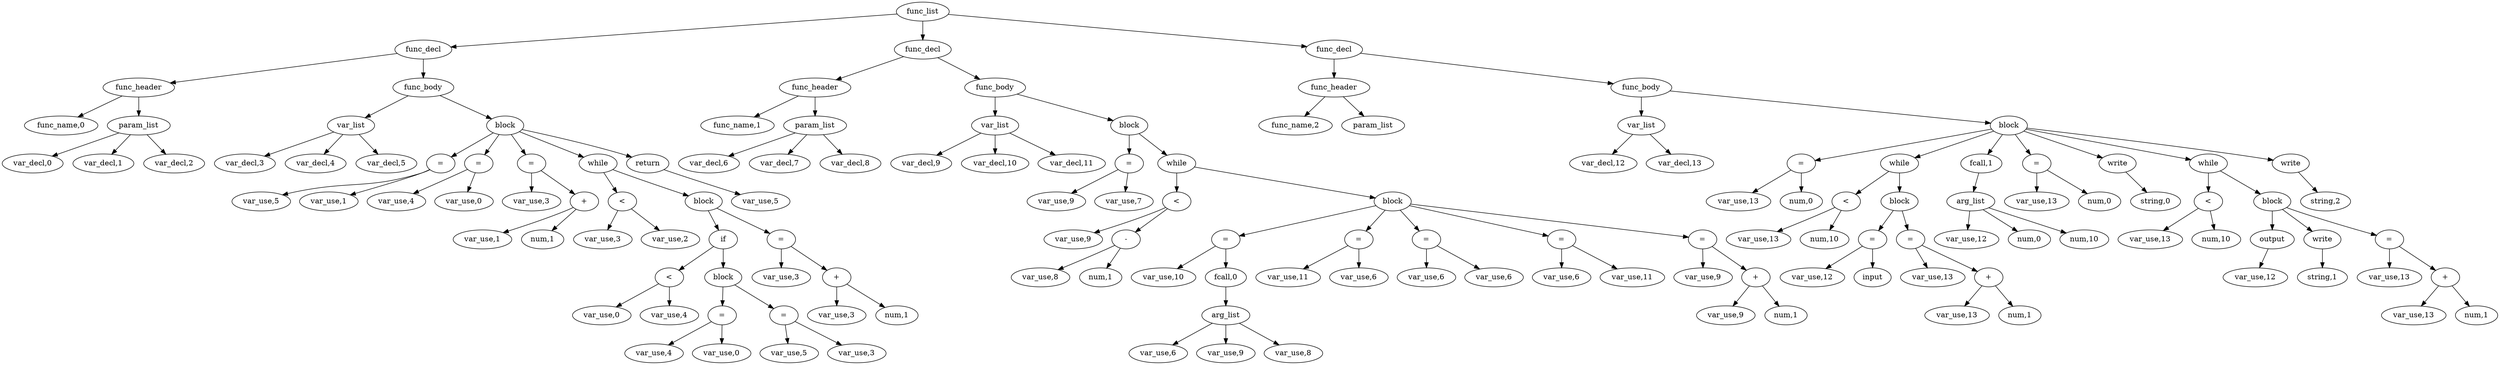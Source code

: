 digraph {
graph [ordering="out"];
node0[label="func_list"];
node1[label="func_decl"];
node2[label="func_header"];
node3[label="func_name,0"];
node2 -> node3;
node4[label="param_list"];
node5[label="var_decl,0"];
node4 -> node5;
node6[label="var_decl,1"];
node4 -> node6;
node7[label="var_decl,2"];
node4 -> node7;
node2 -> node4;
node1 -> node2;
node8[label="func_body"];
node9[label="var_list"];
node10[label="var_decl,3"];
node9 -> node10;
node11[label="var_decl,4"];
node9 -> node11;
node12[label="var_decl,5"];
node9 -> node12;
node8 -> node9;
node13[label="block"];
node14[label="="];
node15[label="var_use,5"];
node14 -> node15;
node16[label="var_use,1"];
node14 -> node16;
node13 -> node14;
node17[label="="];
node18[label="var_use,4"];
node17 -> node18;
node19[label="var_use,0"];
node17 -> node19;
node13 -> node17;
node20[label="="];
node21[label="var_use,3"];
node20 -> node21;
node22[label="+"];
node23[label="var_use,1"];
node22 -> node23;
node24[label="num,1"];
node22 -> node24;
node20 -> node22;
node13 -> node20;
node25[label="while"];
node26[label="<"];
node27[label="var_use,3"];
node26 -> node27;
node28[label="var_use,2"];
node26 -> node28;
node25 -> node26;
node29[label="block"];
node30[label="if"];
node31[label="<"];
node32[label="var_use,0"];
node31 -> node32;
node33[label="var_use,4"];
node31 -> node33;
node30 -> node31;
node34[label="block"];
node35[label="="];
node36[label="var_use,4"];
node35 -> node36;
node37[label="var_use,0"];
node35 -> node37;
node34 -> node35;
node38[label="="];
node39[label="var_use,5"];
node38 -> node39;
node40[label="var_use,3"];
node38 -> node40;
node34 -> node38;
node30 -> node34;
node29 -> node30;
node41[label="="];
node42[label="var_use,3"];
node41 -> node42;
node43[label="+"];
node44[label="var_use,3"];
node43 -> node44;
node45[label="num,1"];
node43 -> node45;
node41 -> node43;
node29 -> node41;
node25 -> node29;
node13 -> node25;
node46[label="return"];
node47[label="var_use,5"];
node46 -> node47;
node13 -> node46;
node8 -> node13;
node1 -> node8;
node0 -> node1;
node48[label="func_decl"];
node49[label="func_header"];
node50[label="func_name,1"];
node49 -> node50;
node51[label="param_list"];
node52[label="var_decl,6"];
node51 -> node52;
node53[label="var_decl,7"];
node51 -> node53;
node54[label="var_decl,8"];
node51 -> node54;
node49 -> node51;
node48 -> node49;
node55[label="func_body"];
node56[label="var_list"];
node57[label="var_decl,9"];
node56 -> node57;
node58[label="var_decl,10"];
node56 -> node58;
node59[label="var_decl,11"];
node56 -> node59;
node55 -> node56;
node60[label="block"];
node61[label="="];
node62[label="var_use,9"];
node61 -> node62;
node63[label="var_use,7"];
node61 -> node63;
node60 -> node61;
node64[label="while"];
node65[label="<"];
node66[label="var_use,9"];
node65 -> node66;
node67[label="-"];
node68[label="var_use,8"];
node67 -> node68;
node69[label="num,1"];
node67 -> node69;
node65 -> node67;
node64 -> node65;
node70[label="block"];
node71[label="="];
node72[label="var_use,10"];
node71 -> node72;
node73[label="fcall,0"];
node74[label="arg_list"];
node75[label="var_use,6"];
node74 -> node75;
node76[label="var_use,9"];
node74 -> node76;
node77[label="var_use,8"];
node74 -> node77;
node73 -> node74;
node71 -> node73;
node70 -> node71;
node78[label="="];
node79[label="var_use,11"];
node78 -> node79;
node80[label="var_use,6"];
node78 -> node80;
node70 -> node78;
node81[label="="];
node82[label="var_use,6"];
node81 -> node82;
node83[label="var_use,6"];
node81 -> node83;
node70 -> node81;
node84[label="="];
node85[label="var_use,6"];
node84 -> node85;
node86[label="var_use,11"];
node84 -> node86;
node70 -> node84;
node87[label="="];
node88[label="var_use,9"];
node87 -> node88;
node89[label="+"];
node90[label="var_use,9"];
node89 -> node90;
node91[label="num,1"];
node89 -> node91;
node87 -> node89;
node70 -> node87;
node64 -> node70;
node60 -> node64;
node55 -> node60;
node48 -> node55;
node0 -> node48;
node92[label="func_decl"];
node93[label="func_header"];
node94[label="func_name,2"];
node93 -> node94;
node95[label="param_list"];
node93 -> node95;
node92 -> node93;
node96[label="func_body"];
node97[label="var_list"];
node98[label="var_decl,12"];
node97 -> node98;
node99[label="var_decl,13"];
node97 -> node99;
node96 -> node97;
node100[label="block"];
node101[label="="];
node102[label="var_use,13"];
node101 -> node102;
node103[label="num,0"];
node101 -> node103;
node100 -> node101;
node104[label="while"];
node105[label="<"];
node106[label="var_use,13"];
node105 -> node106;
node107[label="num,10"];
node105 -> node107;
node104 -> node105;
node108[label="block"];
node109[label="="];
node110[label="var_use,12"];
node109 -> node110;
node111[label="input"];
node109 -> node111;
node108 -> node109;
node112[label="="];
node113[label="var_use,13"];
node112 -> node113;
node114[label="+"];
node115[label="var_use,13"];
node114 -> node115;
node116[label="num,1"];
node114 -> node116;
node112 -> node114;
node108 -> node112;
node104 -> node108;
node100 -> node104;
node117[label="fcall,1"];
node118[label="arg_list"];
node119[label="var_use,12"];
node118 -> node119;
node120[label="num,0"];
node118 -> node120;
node121[label="num,10"];
node118 -> node121;
node117 -> node118;
node100 -> node117;
node122[label="="];
node123[label="var_use,13"];
node122 -> node123;
node124[label="num,0"];
node122 -> node124;
node100 -> node122;
node125[label="write"];
node126[label="string,0"];
node125 -> node126;
node100 -> node125;
node127[label="while"];
node128[label="<"];
node129[label="var_use,13"];
node128 -> node129;
node130[label="num,10"];
node128 -> node130;
node127 -> node128;
node131[label="block"];
node132[label="output"];
node133[label="var_use,12"];
node132 -> node133;
node131 -> node132;
node134[label="write"];
node135[label="string,1"];
node134 -> node135;
node131 -> node134;
node136[label="="];
node137[label="var_use,13"];
node136 -> node137;
node138[label="+"];
node139[label="var_use,13"];
node138 -> node139;
node140[label="num,1"];
node138 -> node140;
node136 -> node138;
node131 -> node136;
node127 -> node131;
node100 -> node127;
node141[label="write"];
node142[label="string,2"];
node141 -> node142;
node100 -> node141;
node96 -> node100;
node92 -> node96;
node0 -> node92;
}
